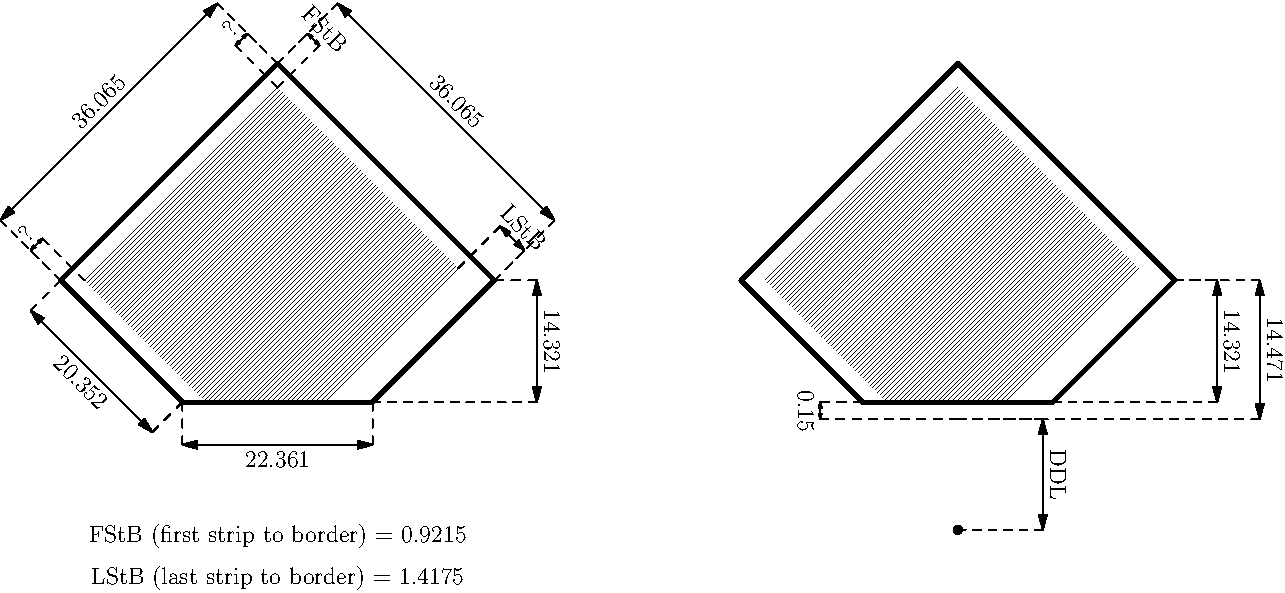 unitsize(1.5mm);

//----------------------------------------------------------------------------------------------------

picture Det0;

real edge = 36.065;
real cutEdge = 22.361 / sqrt(2);
real eD = (edge - cutEdge) / sqrt(2);
int strips = 75;
real margin_v_f = 2;
real margin_v_l = 4;
real margin_u_f = 2;
real margin_u_l = 2;

path Det0Shape = (cutEdge, 0)--(edge, 0)--(edge, edge)--(0, edge)--(0, cutEdge)--cycle;

// strips
real delta = (edge - margin_v_l - margin_v_f) / (strips - 1);
for (int i = 0; i < strips; ++i) {
	draw(Det0, (margin_u_l, margin_v_l + i*delta)--(edge-margin_u_f, margin_v_l + i*delta), black+0.1pt);
}

// clip shape and draw boundary
clip(Det0, Det0Shape);
draw(Det0, Det0Shape, black + 2);


//----------------------------------------------------------------------------------------------------

void ShowLength(pair p1, pair p2, pair dir, string lab, real offset)
{
	// determine end points for arrows
	dir = unit(dir);
	real pr1 = dot(p1, dir);
	real pr2 = dot(p2, dir);

	real pr = max(pr1, pr2) + offset;

	pair p1p = p1 + (pr - pr1) * dir;
	pair p2p = p2 + (pr - pr2) * dir;

	// draw arrow
	draw(p1p--p2p, Arrows);

	// draw guide-lines
	draw(p1--p1p, dashed);
	draw(p2--p2p, dashed);
	
	// determine label angle and alignment
	real ang = 0;
	ang = degrees(p2p - p1p);
	if (90 < ang && ang < 180) {
		ang = ang + 180;
	}
	if (180 <= ang && ang < 270) {
		ang = ang - 180;
	}

	pair labPos = (p1p+p2p)/2;

	// draw label
	label(rotate(ang)*Label(lab), labPos, dir);
}

//----------------------------------------------------------------------------------------------------

real c = 80;

add(shift(0, 0) * rotate(45) * shift(-edge/2, -edge/2) * Det0);


real s2 = sqrt(2);
ShowLength((edge/s2, 0), (0, edge/s2), (1, 1), "36.065", 10);
ShowLength((-edge/s2, 0), (0, edge/s2), (-1, 1), "36.065", 10);
ShowLength((0, edge/s2), ((margin_v_f-margin_u_f)/s2, (edge-margin_v_f-margin_u_f)/s2), (1, 1), "FStB", 5);
ShowLength((edge/s2, 0), ((edge-margin_v_l-margin_u_f)/s2, (margin_v_l-margin_u_f)/s2), (1, 1), "LStB", 5);
ShowLength((0, edge/s2), ((margin_v_f-margin_u_f)/s2, (edge-margin_v_f-margin_u_f)/s2), (-1, 1), "?", 5);
ShowLength((-edge/s2, 0), ((-edge+margin_v_f+margin_u_l)/s2, (-margin_v_f+margin_u_l)/s2), (-1, 1), "?", 5);

ShowLength((-edge/s2, 0), (-edge/s2+eD, -eD), (-1, -1), "20.352", 5);
ShowLength((edge/s2, 0), (edge/s2-eD, -eD), (1, 0), "14.321", 5);
ShowLength((edge/s2-eD, -eD), (-edge/s2+eD, -eD), (0, -1), "22.361", 5);

label("FStB (first strip to border) = $0.9215$", (0, -30));
label("LStB (last strip to border) = $1.4175$", (0, -35));

//----------------------------------------------------------------------------------------------------

real c = 80;
real g = 2;
real b = 15;
add(shift(c, 0) * rotate(45) * shift(-edge/2, -edge/2) * Det0);
ShowLength((c+edge/s2, 0), (c+edge/s2-eD, -eD), (1, 0), "14.321", 5);
ShowLength((c+edge/s2, 0), (c, -eD-g), (1, 0), "14.471", 10);
ShowLength((c-edge/s2+eD, -eD), (c, -eD-g), (-1, 0), "0.15", 5);
ShowLength((c, -eD-g),(c, -eD-b),  (1, 0), "DDL", 10);

filldraw(shift(c, -eD-b)*scale(0.5)*unitcircle, black);
